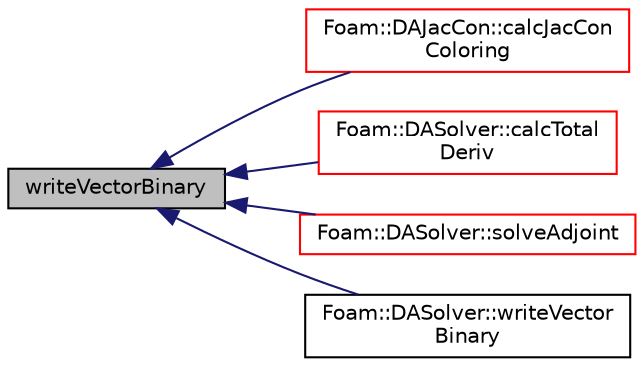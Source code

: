 digraph "writeVectorBinary"
{
  bgcolor="transparent";
  edge [fontname="Helvetica",fontsize="10",labelfontname="Helvetica",labelfontsize="10"];
  node [fontname="Helvetica",fontsize="10",shape=record];
  rankdir="LR";
  Node99 [label="writeVectorBinary",height=0.2,width=0.4,color="black", fillcolor="grey75", style="filled", fontcolor="black"];
  Node99 -> Node100 [dir="back",color="midnightblue",fontsize="10",style="solid",fontname="Helvetica"];
  Node100 [label="Foam::DAJacCon::calcJacCon\lColoring",height=0.2,width=0.4,color="red",URL="$classFoam_1_1DAJacCon.html#a3b9b543bfab2dbda82af01317a9f2ab8",tooltip="compute graph coloring for Jacobian connectivity matrix "];
  Node99 -> Node106 [dir="back",color="midnightblue",fontsize="10",style="solid",fontname="Helvetica"];
  Node106 [label="Foam::DASolver::calcTotal\lDeriv",height=0.2,width=0.4,color="red",URL="$classFoam_1_1DASolver.html#ae61bd69b450c4e79a7eb089751e0ecde",tooltip="compute the total derivatives "];
  Node99 -> Node108 [dir="back",color="midnightblue",fontsize="10",style="solid",fontname="Helvetica"];
  Node108 [label="Foam::DASolver::solveAdjoint",height=0.2,width=0.4,color="red",URL="$classFoam_1_1DASolver.html#a985af8c5b6d6bf478b8fd1d999865b47",tooltip="solve the adjoint linear equations "];
  Node99 -> Node109 [dir="back",color="midnightblue",fontsize="10",style="solid",fontname="Helvetica"];
  Node109 [label="Foam::DASolver::writeVector\lBinary",height=0.2,width=0.4,color="black",URL="$classFoam_1_1DASolver.html#aaabf5e461685aae1fd388f6fabd43f22",tooltip="write petsc vector in binary format "];
}
